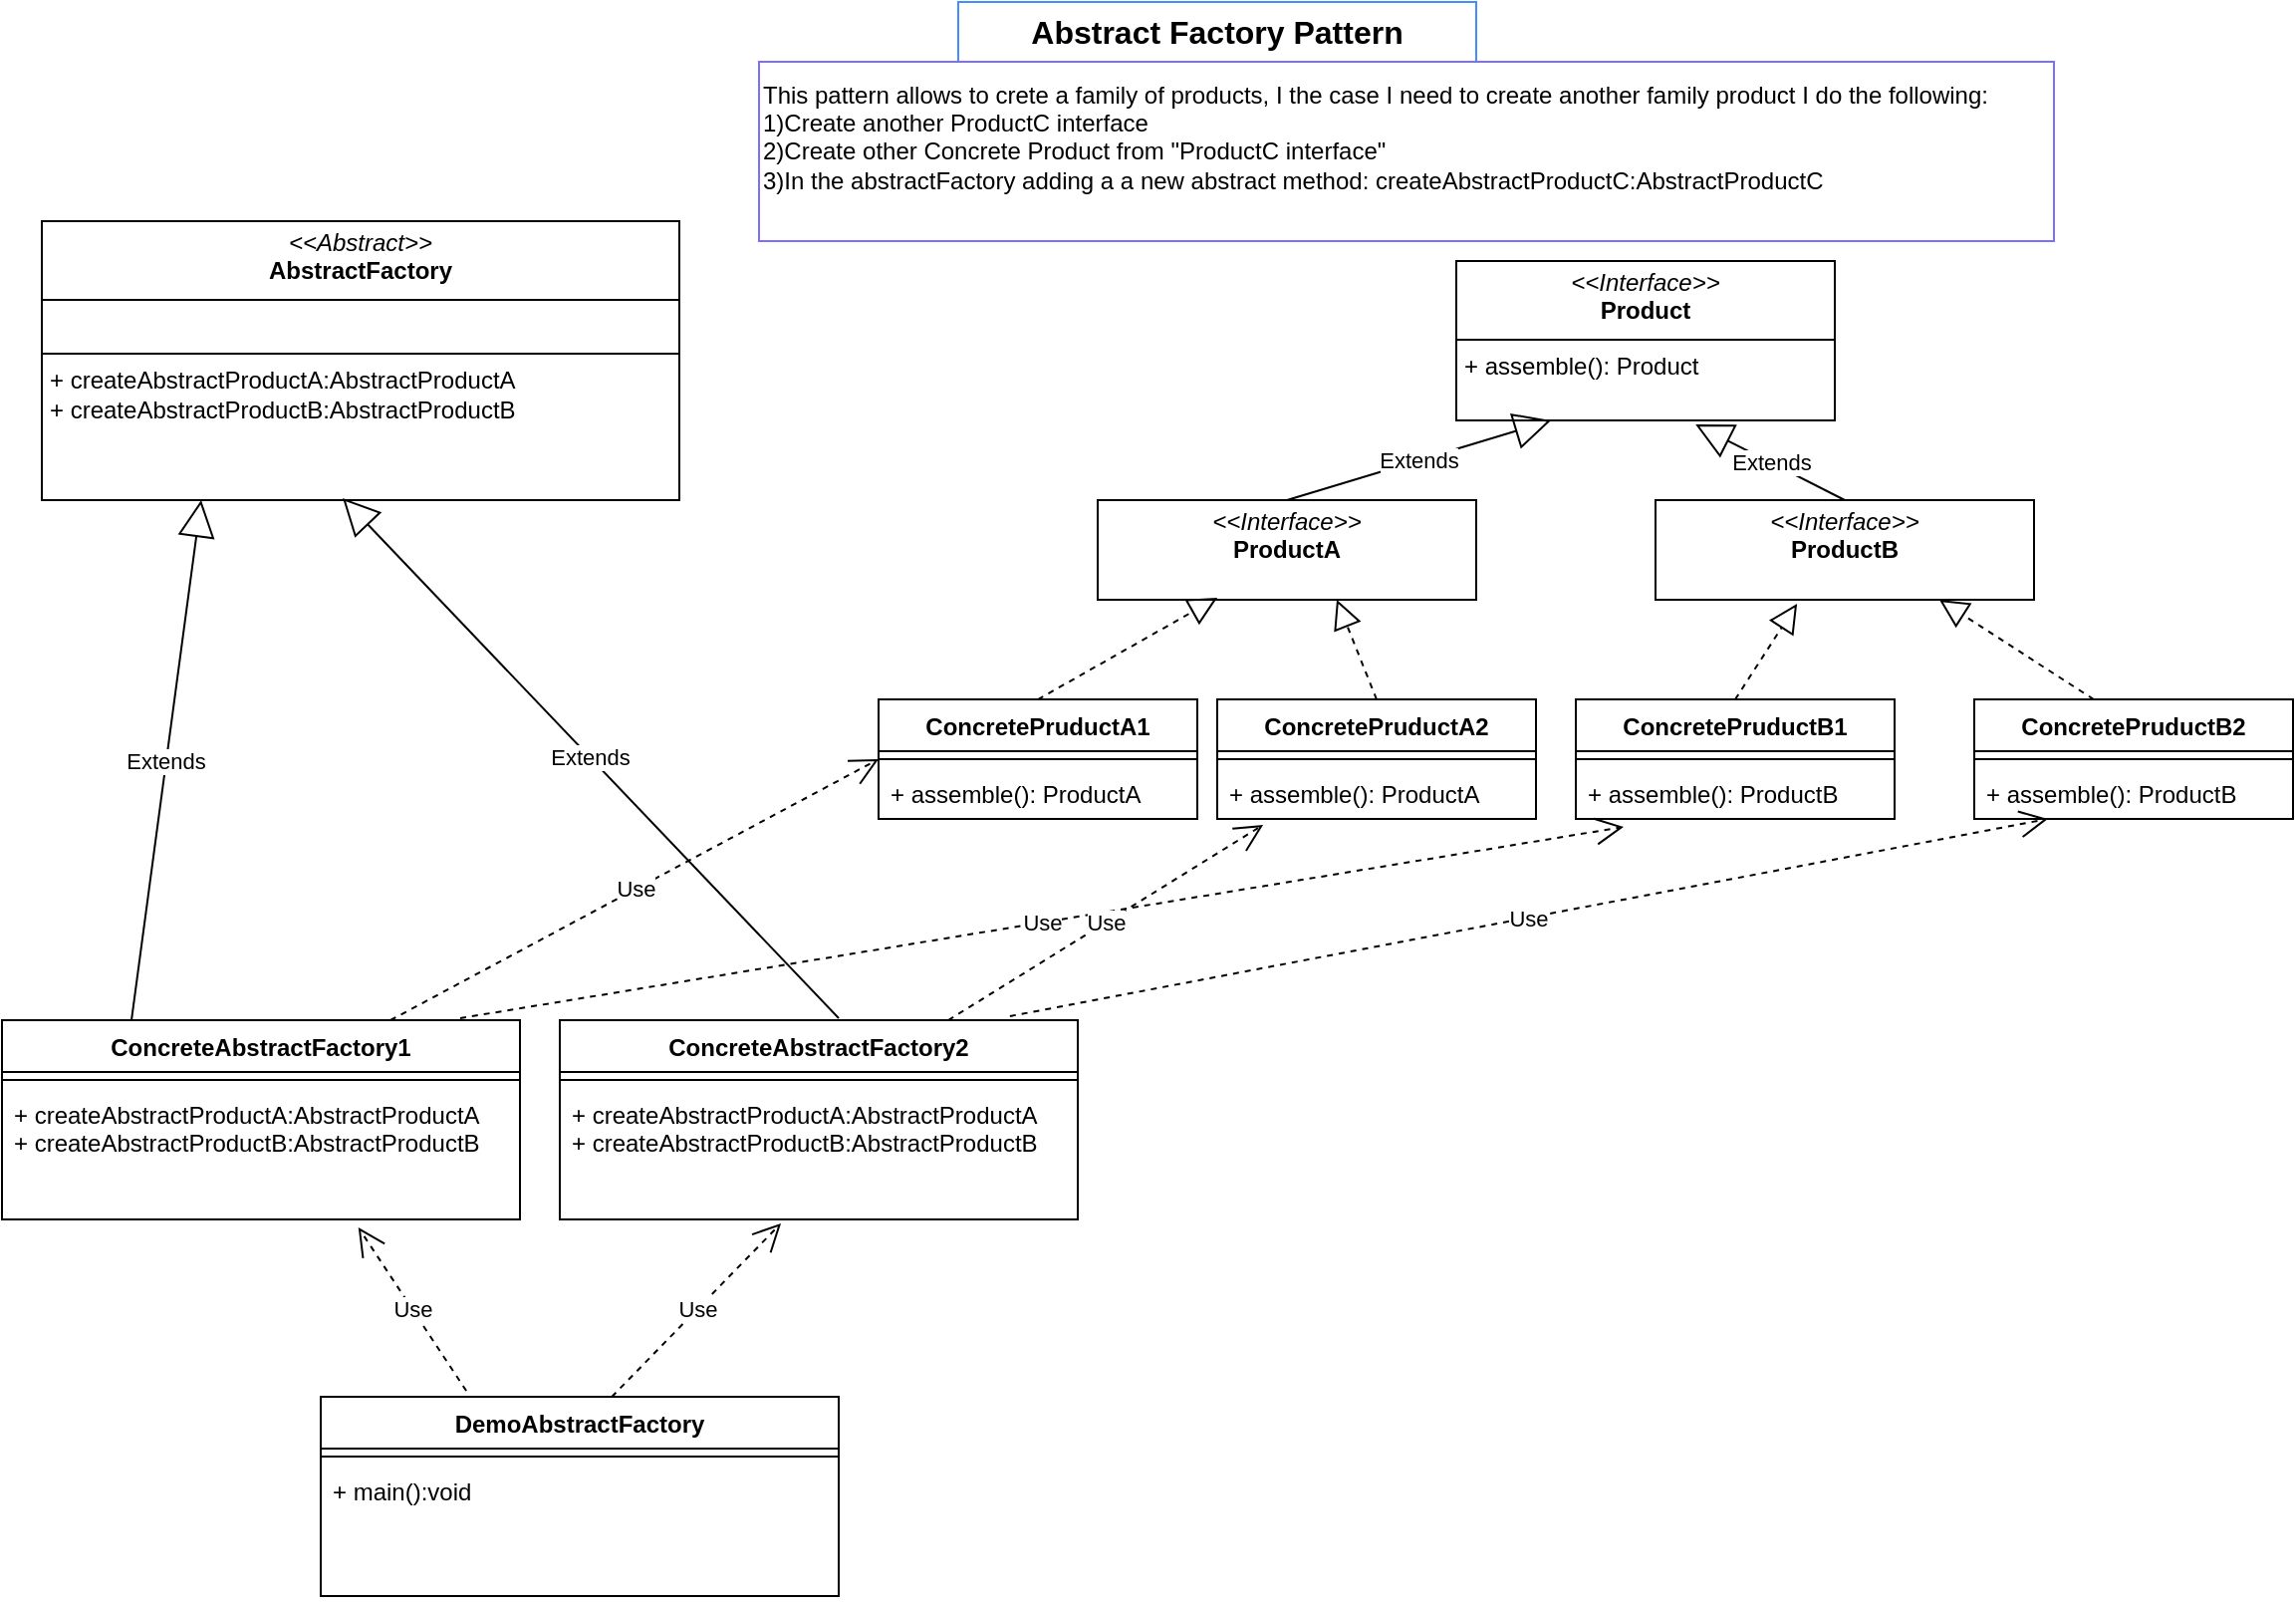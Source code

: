 <mxfile version="24.7.6">
  <diagram name="Page-1" id="1SxRlH_iEc9-w9CNTP08">
    <mxGraphModel dx="1434" dy="738" grid="1" gridSize="10" guides="1" tooltips="1" connect="1" arrows="1" fold="1" page="1" pageScale="1" pageWidth="1169" pageHeight="827" math="0" shadow="0">
      <root>
        <mxCell id="0" />
        <mxCell id="1" parent="0" />
        <mxCell id="ZPUrjxDYV-NaB7OGTdrR-1" value="Abstract Factory Pattern" style="text;html=1;align=center;verticalAlign=middle;whiteSpace=wrap;rounded=0;fontStyle=1;fontSize=16;fillColor=none;strokeColor=#428EFF;" vertex="1" parent="1">
          <mxGeometry x="490" y="10" width="260" height="30" as="geometry" />
        </mxCell>
        <mxCell id="ZPUrjxDYV-NaB7OGTdrR-3" value="&lt;p style=&quot;margin:0px;margin-top:4px;text-align:center;&quot;&gt;&lt;i&gt;&amp;lt;&amp;lt;Abstract&amp;gt;&amp;gt;&lt;/i&gt;&lt;br&gt;&lt;b&gt;AbstractFactory&lt;/b&gt;&lt;/p&gt;&lt;hr size=&quot;1&quot; style=&quot;border-style:solid;&quot;&gt;&lt;p style=&quot;margin:0px;margin-left:4px;&quot;&gt;&lt;br&gt;&lt;/p&gt;&lt;hr size=&quot;1&quot; style=&quot;border-style:solid;&quot;&gt;&lt;p style=&quot;margin:0px;margin-left:4px;&quot;&gt;+ createAbstractProductA:AbstractProductA&lt;br&gt;+ createAbstractProductB:AbstractProductB&lt;br&gt;&lt;/p&gt;" style="verticalAlign=top;align=left;overflow=fill;html=1;whiteSpace=wrap;" vertex="1" parent="1">
          <mxGeometry x="30" y="120" width="320" height="140" as="geometry" />
        </mxCell>
        <mxCell id="ZPUrjxDYV-NaB7OGTdrR-4" value="&lt;p style=&quot;margin:0px;margin-top:4px;text-align:center;&quot;&gt;&lt;i&gt;&amp;lt;&amp;lt;Interface&amp;gt;&amp;gt;&lt;/i&gt;&lt;br&gt;&lt;b&gt;Product&lt;/b&gt;&lt;/p&gt;&lt;hr size=&quot;1&quot; style=&quot;border-style:solid;&quot;&gt;&lt;p style=&quot;margin:0px;margin-left:4px;&quot;&gt;&lt;/p&gt;&lt;p style=&quot;margin:0px;margin-left:4px;&quot;&gt;+ assemble(): Product&lt;br&gt;&lt;br&gt;&lt;/p&gt;" style="verticalAlign=top;align=left;overflow=fill;html=1;whiteSpace=wrap;" vertex="1" parent="1">
          <mxGeometry x="740" y="140" width="190" height="80" as="geometry" />
        </mxCell>
        <mxCell id="ZPUrjxDYV-NaB7OGTdrR-5" value="&lt;p style=&quot;margin:0px;margin-top:4px;text-align:center;&quot;&gt;&lt;i&gt;&amp;lt;&amp;lt;Interface&amp;gt;&amp;gt;&lt;/i&gt;&lt;br&gt;&lt;b&gt;ProductA&lt;/b&gt;&lt;/p&gt;" style="verticalAlign=top;align=left;overflow=fill;html=1;whiteSpace=wrap;" vertex="1" parent="1">
          <mxGeometry x="560" y="260" width="190" height="50" as="geometry" />
        </mxCell>
        <mxCell id="ZPUrjxDYV-NaB7OGTdrR-6" value="&lt;p style=&quot;margin:0px;margin-top:4px;text-align:center;&quot;&gt;&lt;i&gt;&amp;lt;&amp;lt;Interface&amp;gt;&amp;gt;&lt;/i&gt;&lt;br&gt;&lt;b&gt;ProductB&lt;/b&gt;&lt;/p&gt;" style="verticalAlign=top;align=left;overflow=fill;html=1;whiteSpace=wrap;" vertex="1" parent="1">
          <mxGeometry x="840" y="260" width="190" height="50" as="geometry" />
        </mxCell>
        <mxCell id="ZPUrjxDYV-NaB7OGTdrR-7" value="Extends" style="endArrow=block;endSize=16;endFill=0;html=1;rounded=0;exitX=0.5;exitY=0;exitDx=0;exitDy=0;entryX=0.25;entryY=1;entryDx=0;entryDy=0;" edge="1" parent="1" source="ZPUrjxDYV-NaB7OGTdrR-5" target="ZPUrjxDYV-NaB7OGTdrR-4">
          <mxGeometry width="160" relative="1" as="geometry">
            <mxPoint x="460" y="330" as="sourcePoint" />
            <mxPoint x="620" y="330" as="targetPoint" />
          </mxGeometry>
        </mxCell>
        <mxCell id="ZPUrjxDYV-NaB7OGTdrR-8" value="Extends" style="endArrow=block;endSize=16;endFill=0;html=1;rounded=0;exitX=0.5;exitY=0;exitDx=0;exitDy=0;entryX=0.632;entryY=1.025;entryDx=0;entryDy=0;entryPerimeter=0;" edge="1" parent="1" source="ZPUrjxDYV-NaB7OGTdrR-6" target="ZPUrjxDYV-NaB7OGTdrR-4">
          <mxGeometry width="160" relative="1" as="geometry">
            <mxPoint x="685" y="270" as="sourcePoint" />
            <mxPoint x="798" y="230" as="targetPoint" />
          </mxGeometry>
        </mxCell>
        <mxCell id="ZPUrjxDYV-NaB7OGTdrR-9" value="ConcretePruductA1" style="swimlane;fontStyle=1;align=center;verticalAlign=top;childLayout=stackLayout;horizontal=1;startSize=26;horizontalStack=0;resizeParent=1;resizeParentMax=0;resizeLast=0;collapsible=1;marginBottom=0;whiteSpace=wrap;html=1;" vertex="1" parent="1">
          <mxGeometry x="450" y="360" width="160" height="60" as="geometry" />
        </mxCell>
        <mxCell id="ZPUrjxDYV-NaB7OGTdrR-11" value="" style="line;strokeWidth=1;fillColor=none;align=left;verticalAlign=middle;spacingTop=-1;spacingLeft=3;spacingRight=3;rotatable=0;labelPosition=right;points=[];portConstraint=eastwest;strokeColor=inherit;" vertex="1" parent="ZPUrjxDYV-NaB7OGTdrR-9">
          <mxGeometry y="26" width="160" height="8" as="geometry" />
        </mxCell>
        <mxCell id="ZPUrjxDYV-NaB7OGTdrR-12" value="+ assemble(): ProductA" style="text;strokeColor=none;fillColor=none;align=left;verticalAlign=top;spacingLeft=4;spacingRight=4;overflow=hidden;rotatable=0;points=[[0,0.5],[1,0.5]];portConstraint=eastwest;whiteSpace=wrap;html=1;" vertex="1" parent="ZPUrjxDYV-NaB7OGTdrR-9">
          <mxGeometry y="34" width="160" height="26" as="geometry" />
        </mxCell>
        <mxCell id="ZPUrjxDYV-NaB7OGTdrR-13" value="ConcretePruductA2" style="swimlane;fontStyle=1;align=center;verticalAlign=top;childLayout=stackLayout;horizontal=1;startSize=26;horizontalStack=0;resizeParent=1;resizeParentMax=0;resizeLast=0;collapsible=1;marginBottom=0;whiteSpace=wrap;html=1;" vertex="1" parent="1">
          <mxGeometry x="620" y="360" width="160" height="60" as="geometry" />
        </mxCell>
        <mxCell id="ZPUrjxDYV-NaB7OGTdrR-14" value="" style="line;strokeWidth=1;fillColor=none;align=left;verticalAlign=middle;spacingTop=-1;spacingLeft=3;spacingRight=3;rotatable=0;labelPosition=right;points=[];portConstraint=eastwest;strokeColor=inherit;" vertex="1" parent="ZPUrjxDYV-NaB7OGTdrR-13">
          <mxGeometry y="26" width="160" height="8" as="geometry" />
        </mxCell>
        <mxCell id="ZPUrjxDYV-NaB7OGTdrR-15" value="+ assemble(): ProductA" style="text;strokeColor=none;fillColor=none;align=left;verticalAlign=top;spacingLeft=4;spacingRight=4;overflow=hidden;rotatable=0;points=[[0,0.5],[1,0.5]];portConstraint=eastwest;whiteSpace=wrap;html=1;" vertex="1" parent="ZPUrjxDYV-NaB7OGTdrR-13">
          <mxGeometry y="34" width="160" height="26" as="geometry" />
        </mxCell>
        <mxCell id="ZPUrjxDYV-NaB7OGTdrR-16" value="" style="endArrow=block;dashed=1;endFill=0;endSize=12;html=1;rounded=0;exitX=0.5;exitY=0;exitDx=0;exitDy=0;entryX=0.316;entryY=0.98;entryDx=0;entryDy=0;entryPerimeter=0;" edge="1" parent="1" source="ZPUrjxDYV-NaB7OGTdrR-9" target="ZPUrjxDYV-NaB7OGTdrR-5">
          <mxGeometry width="160" relative="1" as="geometry">
            <mxPoint x="460" y="320" as="sourcePoint" />
            <mxPoint x="620" y="320" as="targetPoint" />
          </mxGeometry>
        </mxCell>
        <mxCell id="ZPUrjxDYV-NaB7OGTdrR-17" value="" style="endArrow=block;dashed=1;endFill=0;endSize=12;html=1;rounded=0;exitX=0.5;exitY=0;exitDx=0;exitDy=0;entryX=0.316;entryY=0.98;entryDx=0;entryDy=0;entryPerimeter=0;" edge="1" parent="1" source="ZPUrjxDYV-NaB7OGTdrR-13">
          <mxGeometry width="160" relative="1" as="geometry">
            <mxPoint x="780" y="351" as="sourcePoint" />
            <mxPoint x="680" y="310" as="targetPoint" />
          </mxGeometry>
        </mxCell>
        <mxCell id="ZPUrjxDYV-NaB7OGTdrR-18" value="ConcretePruductB1" style="swimlane;fontStyle=1;align=center;verticalAlign=top;childLayout=stackLayout;horizontal=1;startSize=26;horizontalStack=0;resizeParent=1;resizeParentMax=0;resizeLast=0;collapsible=1;marginBottom=0;whiteSpace=wrap;html=1;" vertex="1" parent="1">
          <mxGeometry x="800" y="360" width="160" height="60" as="geometry" />
        </mxCell>
        <mxCell id="ZPUrjxDYV-NaB7OGTdrR-19" value="" style="line;strokeWidth=1;fillColor=none;align=left;verticalAlign=middle;spacingTop=-1;spacingLeft=3;spacingRight=3;rotatable=0;labelPosition=right;points=[];portConstraint=eastwest;strokeColor=inherit;" vertex="1" parent="ZPUrjxDYV-NaB7OGTdrR-18">
          <mxGeometry y="26" width="160" height="8" as="geometry" />
        </mxCell>
        <mxCell id="ZPUrjxDYV-NaB7OGTdrR-20" value="+ assemble(): ProductB" style="text;strokeColor=none;fillColor=none;align=left;verticalAlign=top;spacingLeft=4;spacingRight=4;overflow=hidden;rotatable=0;points=[[0,0.5],[1,0.5]];portConstraint=eastwest;whiteSpace=wrap;html=1;" vertex="1" parent="ZPUrjxDYV-NaB7OGTdrR-18">
          <mxGeometry y="34" width="160" height="26" as="geometry" />
        </mxCell>
        <mxCell id="ZPUrjxDYV-NaB7OGTdrR-21" value="ConcretePruductB2" style="swimlane;fontStyle=1;align=center;verticalAlign=top;childLayout=stackLayout;horizontal=1;startSize=26;horizontalStack=0;resizeParent=1;resizeParentMax=0;resizeLast=0;collapsible=1;marginBottom=0;whiteSpace=wrap;html=1;" vertex="1" parent="1">
          <mxGeometry x="1000" y="360" width="160" height="60" as="geometry" />
        </mxCell>
        <mxCell id="ZPUrjxDYV-NaB7OGTdrR-22" value="" style="line;strokeWidth=1;fillColor=none;align=left;verticalAlign=middle;spacingTop=-1;spacingLeft=3;spacingRight=3;rotatable=0;labelPosition=right;points=[];portConstraint=eastwest;strokeColor=inherit;" vertex="1" parent="ZPUrjxDYV-NaB7OGTdrR-21">
          <mxGeometry y="26" width="160" height="8" as="geometry" />
        </mxCell>
        <mxCell id="ZPUrjxDYV-NaB7OGTdrR-23" value="+ assemble(): ProductB" style="text;strokeColor=none;fillColor=none;align=left;verticalAlign=top;spacingLeft=4;spacingRight=4;overflow=hidden;rotatable=0;points=[[0,0.5],[1,0.5]];portConstraint=eastwest;whiteSpace=wrap;html=1;" vertex="1" parent="ZPUrjxDYV-NaB7OGTdrR-21">
          <mxGeometry y="34" width="160" height="26" as="geometry" />
        </mxCell>
        <mxCell id="ZPUrjxDYV-NaB7OGTdrR-24" value="" style="endArrow=block;dashed=1;endFill=0;endSize=12;html=1;rounded=0;exitX=0.5;exitY=0;exitDx=0;exitDy=0;entryX=0.374;entryY=1.04;entryDx=0;entryDy=0;entryPerimeter=0;" edge="1" parent="1" source="ZPUrjxDYV-NaB7OGTdrR-18" target="ZPUrjxDYV-NaB7OGTdrR-6">
          <mxGeometry width="160" relative="1" as="geometry">
            <mxPoint x="800" y="320" as="sourcePoint" />
            <mxPoint x="980" y="309" as="targetPoint" />
          </mxGeometry>
        </mxCell>
        <mxCell id="ZPUrjxDYV-NaB7OGTdrR-25" value="" style="endArrow=block;dashed=1;endFill=0;endSize=12;html=1;rounded=0;exitX=0.5;exitY=0;exitDx=0;exitDy=0;entryX=0.75;entryY=1;entryDx=0;entryDy=0;" edge="1" parent="1" target="ZPUrjxDYV-NaB7OGTdrR-6">
          <mxGeometry width="160" relative="1" as="geometry">
            <mxPoint x="1060" y="360" as="sourcePoint" />
            <mxPoint x="1020" y="310" as="targetPoint" />
          </mxGeometry>
        </mxCell>
        <mxCell id="ZPUrjxDYV-NaB7OGTdrR-26" value="ConcreteAbstractFactory1" style="swimlane;fontStyle=1;align=center;verticalAlign=top;childLayout=stackLayout;horizontal=1;startSize=26;horizontalStack=0;resizeParent=1;resizeParentMax=0;resizeLast=0;collapsible=1;marginBottom=0;whiteSpace=wrap;html=1;" vertex="1" parent="1">
          <mxGeometry x="10" y="521" width="260" height="100" as="geometry" />
        </mxCell>
        <mxCell id="ZPUrjxDYV-NaB7OGTdrR-27" value="" style="line;strokeWidth=1;fillColor=none;align=left;verticalAlign=middle;spacingTop=-1;spacingLeft=3;spacingRight=3;rotatable=0;labelPosition=right;points=[];portConstraint=eastwest;strokeColor=inherit;" vertex="1" parent="ZPUrjxDYV-NaB7OGTdrR-26">
          <mxGeometry y="26" width="260" height="8" as="geometry" />
        </mxCell>
        <mxCell id="ZPUrjxDYV-NaB7OGTdrR-28" value="+ createAbstractProductA:AbstractProductA&lt;br&gt;+ createAbstractProductB:AbstractProductB" style="text;strokeColor=none;fillColor=none;align=left;verticalAlign=top;spacingLeft=4;spacingRight=4;overflow=hidden;rotatable=0;points=[[0,0.5],[1,0.5]];portConstraint=eastwest;whiteSpace=wrap;html=1;" vertex="1" parent="ZPUrjxDYV-NaB7OGTdrR-26">
          <mxGeometry y="34" width="260" height="66" as="geometry" />
        </mxCell>
        <mxCell id="ZPUrjxDYV-NaB7OGTdrR-34" value="Extends" style="endArrow=block;endSize=16;endFill=0;html=1;rounded=0;exitX=0.25;exitY=0;exitDx=0;exitDy=0;entryX=0.25;entryY=1;entryDx=0;entryDy=0;" edge="1" parent="1" source="ZPUrjxDYV-NaB7OGTdrR-26" target="ZPUrjxDYV-NaB7OGTdrR-3">
          <mxGeometry width="160" relative="1" as="geometry">
            <mxPoint x="80" y="516" as="sourcePoint" />
            <mxPoint x="118" y="280" as="targetPoint" />
          </mxGeometry>
        </mxCell>
        <mxCell id="ZPUrjxDYV-NaB7OGTdrR-35" value="ConcreteAbstractFactory2" style="swimlane;fontStyle=1;align=center;verticalAlign=top;childLayout=stackLayout;horizontal=1;startSize=26;horizontalStack=0;resizeParent=1;resizeParentMax=0;resizeLast=0;collapsible=1;marginBottom=0;whiteSpace=wrap;html=1;" vertex="1" parent="1">
          <mxGeometry x="290" y="521" width="260" height="100" as="geometry" />
        </mxCell>
        <mxCell id="ZPUrjxDYV-NaB7OGTdrR-36" value="" style="line;strokeWidth=1;fillColor=none;align=left;verticalAlign=middle;spacingTop=-1;spacingLeft=3;spacingRight=3;rotatable=0;labelPosition=right;points=[];portConstraint=eastwest;strokeColor=inherit;" vertex="1" parent="ZPUrjxDYV-NaB7OGTdrR-35">
          <mxGeometry y="26" width="260" height="8" as="geometry" />
        </mxCell>
        <mxCell id="ZPUrjxDYV-NaB7OGTdrR-37" value="+ createAbstractProductA:AbstractProductA&lt;br&gt;+ createAbstractProductB:AbstractProductB" style="text;strokeColor=none;fillColor=none;align=left;verticalAlign=top;spacingLeft=4;spacingRight=4;overflow=hidden;rotatable=0;points=[[0,0.5],[1,0.5]];portConstraint=eastwest;whiteSpace=wrap;html=1;" vertex="1" parent="ZPUrjxDYV-NaB7OGTdrR-35">
          <mxGeometry y="34" width="260" height="66" as="geometry" />
        </mxCell>
        <mxCell id="ZPUrjxDYV-NaB7OGTdrR-38" value="Extends" style="endArrow=block;endSize=16;endFill=0;html=1;rounded=0;entryX=0.472;entryY=0.993;entryDx=0;entryDy=0;entryPerimeter=0;" edge="1" parent="1" target="ZPUrjxDYV-NaB7OGTdrR-3">
          <mxGeometry width="160" relative="1" as="geometry">
            <mxPoint x="430" y="520" as="sourcePoint" />
            <mxPoint x="128" y="294" as="targetPoint" />
          </mxGeometry>
        </mxCell>
        <mxCell id="ZPUrjxDYV-NaB7OGTdrR-39" value="DemoAbstractFactory" style="swimlane;fontStyle=1;align=center;verticalAlign=top;childLayout=stackLayout;horizontal=1;startSize=26;horizontalStack=0;resizeParent=1;resizeParentMax=0;resizeLast=0;collapsible=1;marginBottom=0;whiteSpace=wrap;html=1;" vertex="1" parent="1">
          <mxGeometry x="170" y="710" width="260" height="100" as="geometry" />
        </mxCell>
        <mxCell id="ZPUrjxDYV-NaB7OGTdrR-40" value="" style="line;strokeWidth=1;fillColor=none;align=left;verticalAlign=middle;spacingTop=-1;spacingLeft=3;spacingRight=3;rotatable=0;labelPosition=right;points=[];portConstraint=eastwest;strokeColor=inherit;" vertex="1" parent="ZPUrjxDYV-NaB7OGTdrR-39">
          <mxGeometry y="26" width="260" height="8" as="geometry" />
        </mxCell>
        <mxCell id="ZPUrjxDYV-NaB7OGTdrR-41" value="+ main():void&lt;div&gt;&lt;br/&gt;&lt;/div&gt;" style="text;strokeColor=none;fillColor=none;align=left;verticalAlign=top;spacingLeft=4;spacingRight=4;overflow=hidden;rotatable=0;points=[[0,0.5],[1,0.5]];portConstraint=eastwest;whiteSpace=wrap;html=1;" vertex="1" parent="ZPUrjxDYV-NaB7OGTdrR-39">
          <mxGeometry y="34" width="260" height="66" as="geometry" />
        </mxCell>
        <mxCell id="ZPUrjxDYV-NaB7OGTdrR-42" value="Use" style="endArrow=open;endSize=12;dashed=1;html=1;rounded=0;exitX=0.281;exitY=-0.03;exitDx=0;exitDy=0;exitPerimeter=0;entryX=0.688;entryY=1.061;entryDx=0;entryDy=0;entryPerimeter=0;" edge="1" parent="1" source="ZPUrjxDYV-NaB7OGTdrR-39" target="ZPUrjxDYV-NaB7OGTdrR-28">
          <mxGeometry width="160" relative="1" as="geometry">
            <mxPoint x="240" y="680" as="sourcePoint" />
            <mxPoint x="400" y="680" as="targetPoint" />
          </mxGeometry>
        </mxCell>
        <mxCell id="ZPUrjxDYV-NaB7OGTdrR-43" value="Use" style="endArrow=open;endSize=12;dashed=1;html=1;rounded=0;entryX=0.427;entryY=1.03;entryDx=0;entryDy=0;entryPerimeter=0;exitX=0.562;exitY=0;exitDx=0;exitDy=0;exitPerimeter=0;" edge="1" parent="1" source="ZPUrjxDYV-NaB7OGTdrR-39" target="ZPUrjxDYV-NaB7OGTdrR-37">
          <mxGeometry width="160" relative="1" as="geometry">
            <mxPoint x="320" y="710" as="sourcePoint" />
            <mxPoint x="273" y="628" as="targetPoint" />
          </mxGeometry>
        </mxCell>
        <mxCell id="ZPUrjxDYV-NaB7OGTdrR-44" value="Use" style="endArrow=open;endSize=12;dashed=1;html=1;rounded=0;entryX=0.15;entryY=1.154;entryDx=0;entryDy=0;entryPerimeter=0;" edge="1" parent="1" target="ZPUrjxDYV-NaB7OGTdrR-20">
          <mxGeometry width="160" relative="1" as="geometry">
            <mxPoint x="240" y="520" as="sourcePoint" />
            <mxPoint x="800" y="550" as="targetPoint" />
          </mxGeometry>
        </mxCell>
        <mxCell id="ZPUrjxDYV-NaB7OGTdrR-45" value="Use" style="endArrow=open;endSize=12;dashed=1;html=1;rounded=0;exitX=0.75;exitY=0;exitDx=0;exitDy=0;entryX=0;entryY=0.5;entryDx=0;entryDy=0;" edge="1" parent="1" source="ZPUrjxDYV-NaB7OGTdrR-26" target="ZPUrjxDYV-NaB7OGTdrR-9">
          <mxGeometry width="160" relative="1" as="geometry">
            <mxPoint x="814" y="652" as="sourcePoint" />
            <mxPoint x="760" y="570" as="targetPoint" />
          </mxGeometry>
        </mxCell>
        <mxCell id="ZPUrjxDYV-NaB7OGTdrR-48" value="Use" style="endArrow=open;endSize=12;dashed=1;html=1;rounded=0;exitX=0.75;exitY=0;exitDx=0;exitDy=0;entryX=0.144;entryY=1.115;entryDx=0;entryDy=0;entryPerimeter=0;" edge="1" parent="1" source="ZPUrjxDYV-NaB7OGTdrR-35" target="ZPUrjxDYV-NaB7OGTdrR-15">
          <mxGeometry width="160" relative="1" as="geometry">
            <mxPoint x="215" y="531" as="sourcePoint" />
            <mxPoint x="460" y="400" as="targetPoint" />
          </mxGeometry>
        </mxCell>
        <mxCell id="ZPUrjxDYV-NaB7OGTdrR-49" value="Use" style="endArrow=open;endSize=12;dashed=1;html=1;rounded=0;entryX=0.231;entryY=1;entryDx=0;entryDy=0;entryPerimeter=0;exitX=0.869;exitY=-0.02;exitDx=0;exitDy=0;exitPerimeter=0;" edge="1" parent="1" source="ZPUrjxDYV-NaB7OGTdrR-35" target="ZPUrjxDYV-NaB7OGTdrR-23">
          <mxGeometry width="160" relative="1" as="geometry">
            <mxPoint x="250" y="530" as="sourcePoint" />
            <mxPoint x="834" y="434" as="targetPoint" />
          </mxGeometry>
        </mxCell>
        <mxCell id="ZPUrjxDYV-NaB7OGTdrR-63" value="This pattern allows to crete a family of products, I the case I need to create another family product I do the following:&lt;div&gt;1)Create another ProductC interface&lt;br&gt;2)Create other Concrete Product from &quot;&lt;span style=&quot;background-color: initial;&quot;&gt;ProductC interface&lt;/span&gt;&lt;span style=&quot;background-color: initial;&quot;&gt;&quot;&lt;/span&gt;&lt;/div&gt;&lt;div&gt;&lt;span style=&quot;background-color: initial;&quot;&gt;3)In the abstractFactory adding a a new abstract method:&amp;nbsp;&lt;/span&gt;&lt;span style=&quot;background-color: initial;&quot;&gt;createAbstractProductC:AbstractProductC&lt;/span&gt;&lt;/div&gt;&lt;div&gt;&lt;br&gt;&lt;/div&gt;" style="text;html=1;align=left;verticalAlign=middle;whiteSpace=wrap;rounded=0;strokeColor=#7C6EFF;" vertex="1" parent="1">
          <mxGeometry x="390" y="40" width="650" height="90" as="geometry" />
        </mxCell>
      </root>
    </mxGraphModel>
  </diagram>
</mxfile>
